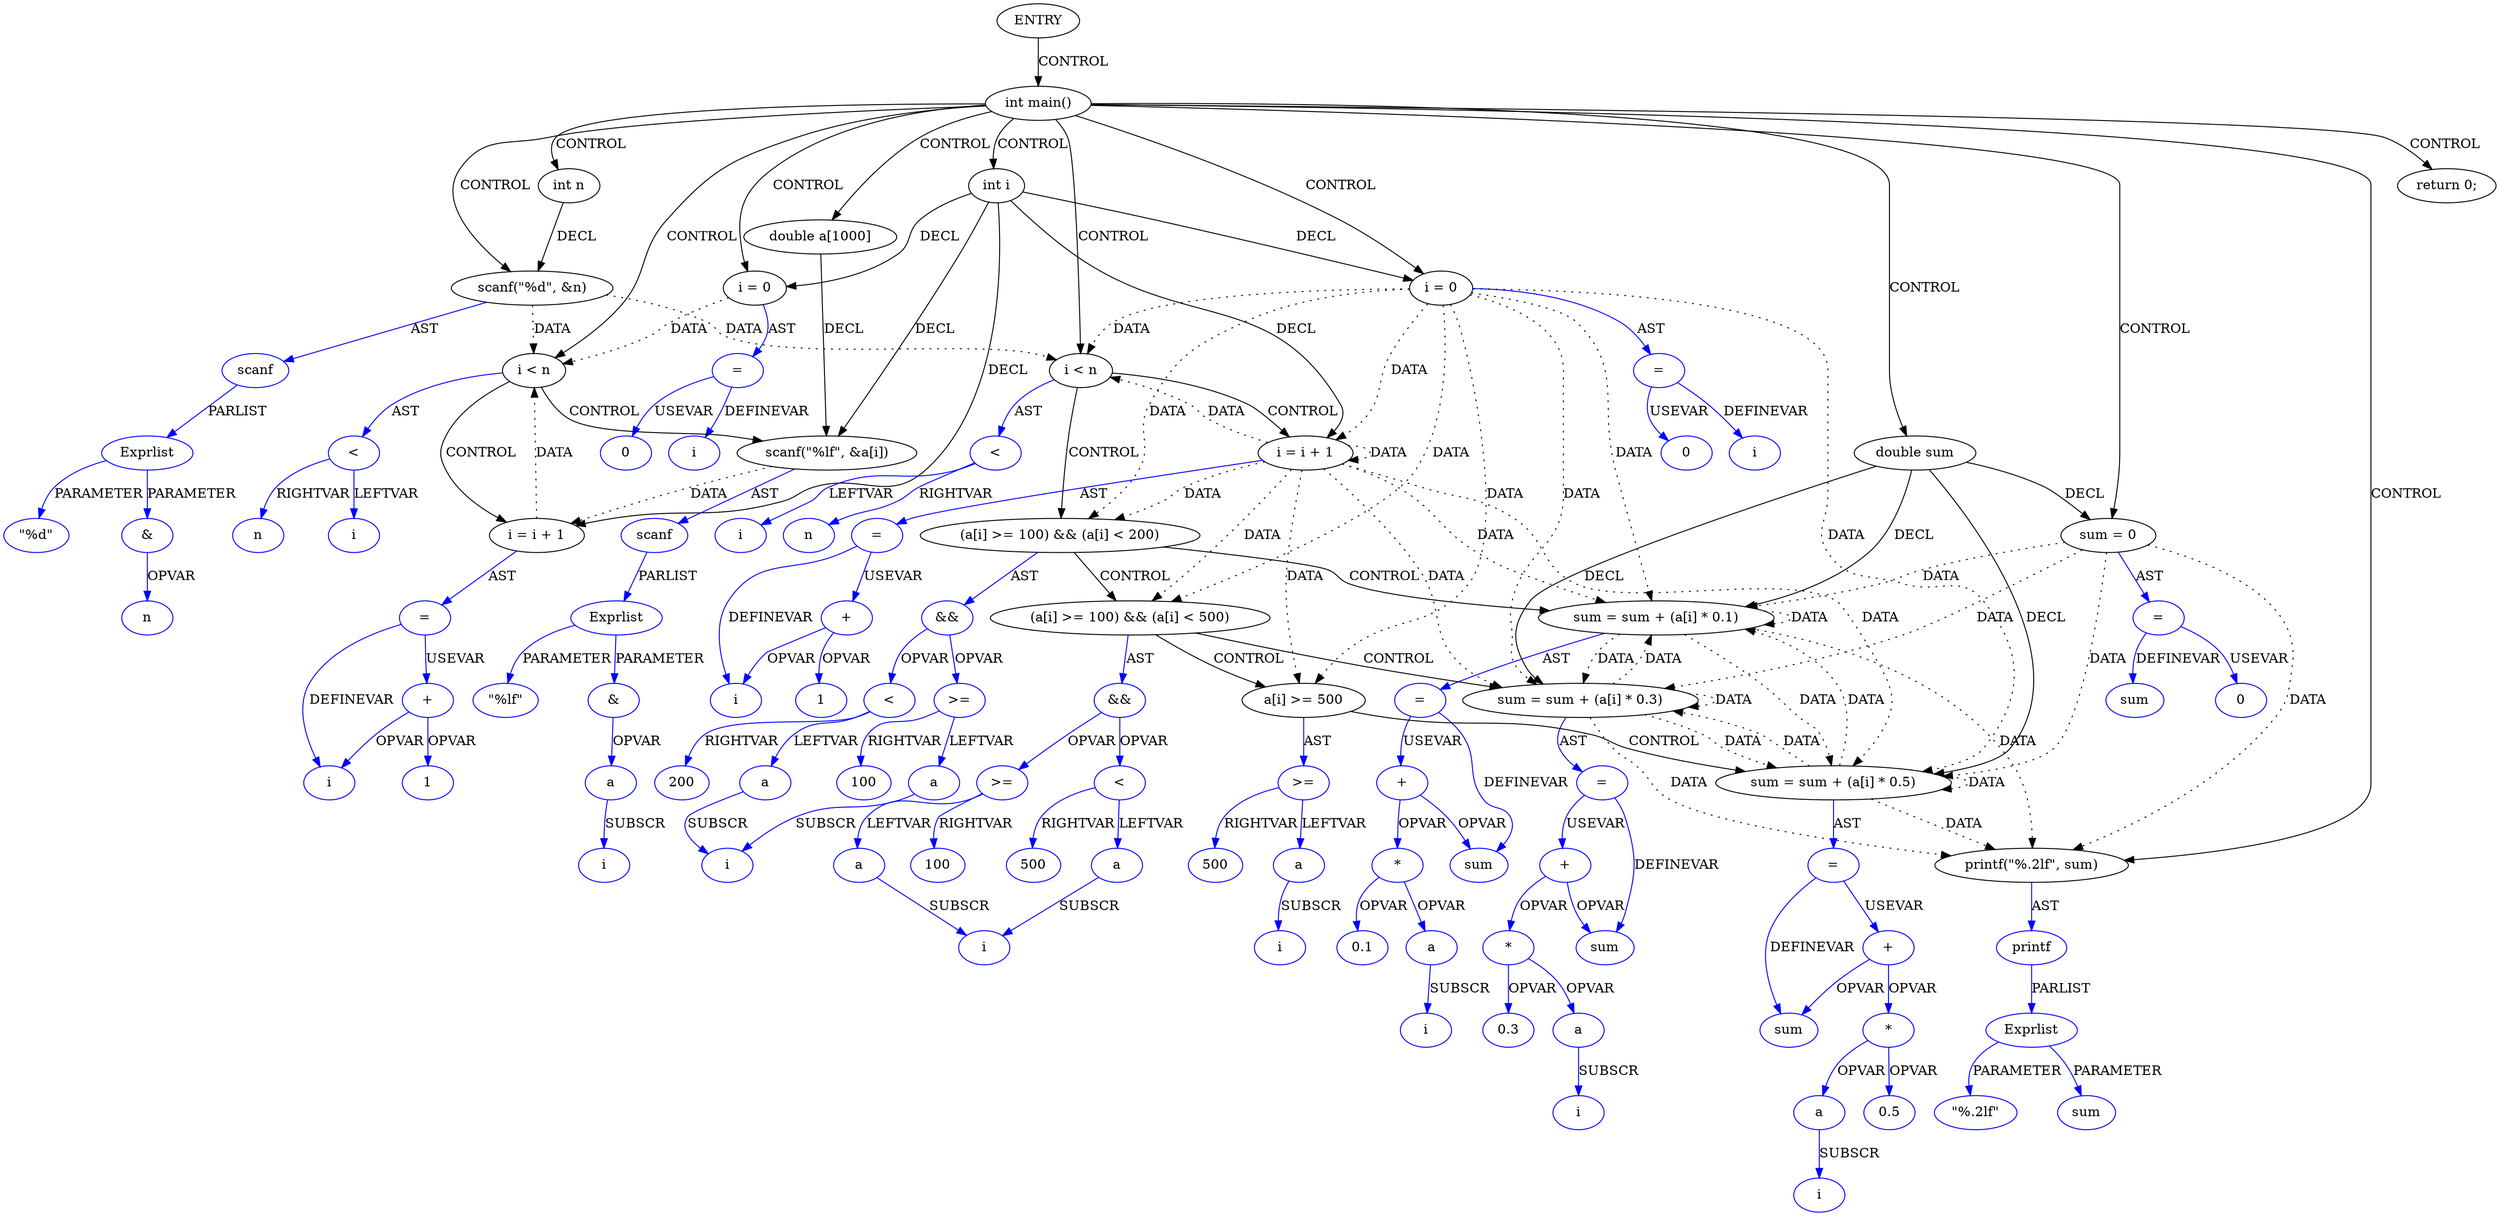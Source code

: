 digraph DotForMerge{
Node1 [label="ENTRY",type="ENTRY",coord="-1"];
Node2 [label="int main()",type="CONTROL",coord="2"];
Node4 [label="int n",type="DECL",coord="3",varname="n",vartype="int"];
Node5 [label="int i",type="DECL",coord="3",varname="i",vartype="int"];
Node6 [label="double a[1000]",type="DECL",coord="4",varname="a",vartype="double[]"];
Node7 [label="double sum",type="DECL",coord="4",varname="sum",vartype="double"];
Node8 [label="sum = 0",type="ASSIGN",coord="5"];
Node9 [label="=",type="ASSIGNOP",coord="5",color=blue];
Node10 [label="sum",type="VAR",coord="5",color=blue];
Node11 [label="0",type="CONST",coord="5",color=blue];
Node12 [label="scanf(\"%d\", &n)",type="CALL",coord="6"];
Node13 [label="scanf",type="FUNCNAME",coord="6",color=blue];
Node14 [label="Exprlist",type="EXPRS",coord="6",color=blue];
Node15 [label="\"%d\"",type="CONST",coord="6",color=blue];
Node16 [label="&",type="OP",coord="6",color=blue];
Node17 [label="n",type="VAR",coord="6",color=blue];
Node18 [label="i = 0",type="ASSIGN",coord="7"];
Node19 [label="=",type="ASSIGNOP",coord="7",color=blue];
Node20 [label="i",type="VAR",coord="7",color=blue];
Node21 [label="0",type="CONST",coord="7",color=blue];
Node22 [label="i < n",type="CONTROL",coord="7"];
Node25 [label="scanf(\"%lf\", &a[i])",type="CALL",coord="8"];
Node26 [label="scanf",type="FUNCNAME",coord="8",color=blue];
Node27 [label="Exprlist",type="EXPRS",coord="8",color=blue];
Node28 [label="\"%lf\"",type="CONST",coord="8",color=blue];
Node29 [label="&",type="OP",coord="8",color=blue];
Node30 [label="a",type="ARRVAR",coord="8",color=blue];
Node31 [label="i",type="VAR",coord="8",color=blue];
Node32 [label="i = i + 1",type="ASSIGN",coord="7"];
Node33 [label="=",type="ASSIGNOP",coord="7",color=blue];
Node34 [label="i",type="VAR",coord="7",color=blue];
Node35 [label="+",type="OP",coord="7",color=blue];
Node36 [label="1",type="CONST",coord="7",color=blue];
Node37 [label="<",type="OP",coord="7",color=blue];
Node38 [label="i",type="VAR",coord="7",color=blue];
Node39 [label="n",type="VAR",coord="7",color=blue];
Node40 [label="i = 0",type="ASSIGN",coord="10"];
Node41 [label="=",type="ASSIGNOP",coord="10",color=blue];
Node42 [label="i",type="VAR",coord="10",color=blue];
Node43 [label="0",type="CONST",coord="10",color=blue];
Node44 [label="i < n",type="CONTROL",coord="10"];
Node47 [label="(a[i] >= 100) && (a[i] < 200)",type="CONTROL",coord="11"];
Node49 [label="sum = sum + (a[i] * 0.1)",type="ASSIGN",coord="11"];
Node50 [label="=",type="ASSIGNOP",coord="11",color=blue];
Node51 [label="sum",type="VAR",coord="11",color=blue];
Node52 [label="+",type="OP",coord="11",color=blue];
Node53 [label="*",type="OP",coord="11",color=blue];
Node54 [label="a",type="ARRVAR",coord="11",color=blue];
Node55 [label="i",type="VAR",coord="11",color=blue];
Node56 [label="0.1",type="CONST",coord="11",color=blue];
Node57 [label="(a[i] >= 100) && (a[i] < 500)",type="CONTROL",coord="12"];
Node59 [label="sum = sum + (a[i] * 0.3)",type="ASSIGN",coord="12"];
Node60 [label="=",type="ASSIGNOP",coord="12",color=blue];
Node61 [label="sum",type="VAR",coord="12",color=blue];
Node62 [label="+",type="OP",coord="12",color=blue];
Node63 [label="*",type="OP",coord="12",color=blue];
Node64 [label="a",type="ARRVAR",coord="12",color=blue];
Node65 [label="i",type="VAR",coord="12",color=blue];
Node66 [label="0.3",type="CONST",coord="12",color=blue];
Node67 [label="a[i] >= 500",type="CONTROL",coord="13"];
Node69 [label="sum = sum + (a[i] * 0.5)",type="ASSIGN",coord="13"];
Node70 [label="=",type="ASSIGNOP",coord="13",color=blue];
Node71 [label="sum",type="VAR",coord="13",color=blue];
Node72 [label="+",type="OP",coord="13",color=blue];
Node73 [label="*",type="OP",coord="13",color=blue];
Node74 [label="a",type="ARRVAR",coord="13",color=blue];
Node75 [label="i",type="VAR",coord="13",color=blue];
Node76 [label="0.5",type="CONST",coord="13",color=blue];
Node77 [label=">=",type="OP",coord="13",color=blue];
Node78 [label="a",type="ARRVAR",coord="13",color=blue];
Node79 [label="i",type="VAR",coord="13",color=blue];
Node80 [label="500",type="CONST",coord="13",color=blue];
Node81 [label="&&",type="OP",coord="12",color=blue];
Node82 [label=">=",type="OP",coord="12",color=blue];
Node83 [label="a",type="ARRVAR",coord="12",color=blue];
Node84 [label="i",type="VAR",coord="12",color=blue];
Node85 [label="100",type="CONST",coord="12",color=blue];
Node86 [label="<",type="OP",coord="12",color=blue];
Node87 [label="a",type="ARRVAR",coord="12",color=blue];
Node88 [label="500",type="CONST",coord="12",color=blue];
Node89 [label="&&",type="OP",coord="11",color=blue];
Node90 [label=">=",type="OP",coord="11",color=blue];
Node91 [label="a",type="ARRVAR",coord="11",color=blue];
Node92 [label="i",type="VAR",coord="11",color=blue];
Node93 [label="100",type="CONST",coord="11",color=blue];
Node94 [label="<",type="OP",coord="11",color=blue];
Node95 [label="a",type="ARRVAR",coord="11",color=blue];
Node96 [label="200",type="CONST",coord="11",color=blue];
Node97 [label="i = i + 1",type="ASSIGN",coord="10"];
Node98 [label="=",type="ASSIGNOP",coord="10",color=blue];
Node99 [label="i",type="VAR",coord="10",color=blue];
Node100 [label="+",type="OP",coord="10",color=blue];
Node101 [label="1",type="CONST",coord="10",color=blue];
Node102 [label="<",type="OP",coord="10",color=blue];
Node103 [label="i",type="VAR",coord="10",color=blue];
Node104 [label="n",type="VAR",coord="10",color=blue];
Node105 [label="printf(\"%.2lf\", sum)",type="CALL",coord="15"];
Node106 [label="printf",type="FUNCNAME",coord="15",color=blue];
Node107 [label="Exprlist",type="EXPRS",coord="15",color=blue];
Node108 [label="\"%.2lf\"",type="CONST",coord="15",color=blue];
Node109 [label="sum",type="VAR",coord="15",color=blue];
Node110 [label="return 0;",type="RETURN",coord="16"];
Node1->Node2 [label = "CONTROL" ];
Node2->Node4 [label = "CONTROL" ];
Node2->Node5 [label = "CONTROL" ];
Node2->Node6 [label = "CONTROL" ];
Node2->Node7 [label = "CONTROL" ];
Node2->Node8 [label = "CONTROL" ];
Node2->Node12 [label = "CONTROL" ];
Node2->Node18 [label = "CONTROL" ];
Node2->Node22 [label = "CONTROL" ];
Node2->Node40 [label = "CONTROL" ];
Node2->Node44 [label = "CONTROL" ];
Node2->Node105 [label = "CONTROL" ];
Node2->Node110 [label = "CONTROL" ];
Node22->Node25 [label = "CONTROL" ];
Node22->Node32 [label = "CONTROL" ];
Node44->Node47 [label = "CONTROL" ];
Node44->Node97 [label = "CONTROL" ];
Node47->Node49 [label = "CONTROL" ];
Node47->Node57 [label = "CONTROL" ];
Node57->Node59 [label = "CONTROL" ];
Node57->Node67 [label = "CONTROL" ];
Node67->Node69 [label = "CONTROL" ];
Node8->Node49 [label = "DATA", style = dotted ]
Node8->Node59 [label = "DATA", style = dotted ]
Node8->Node69 [label = "DATA", style = dotted ]
Node8->Node105 [label = "DATA", style = dotted ]
Node12->Node22 [label = "DATA", style = dotted ]
Node12->Node44 [label = "DATA", style = dotted ]
Node18->Node22 [label = "DATA", style = dotted ]
Node25->Node32 [label = "DATA", style = dotted ]
Node32->Node22 [label = "DATA", style = dotted ]
Node40->Node44 [label = "DATA", style = dotted ]
Node40->Node47 [label = "DATA", style = dotted ]
Node40->Node49 [label = "DATA", style = dotted ]
Node40->Node57 [label = "DATA", style = dotted ]
Node40->Node59 [label = "DATA", style = dotted ]
Node40->Node67 [label = "DATA", style = dotted ]
Node40->Node69 [label = "DATA", style = dotted ]
Node40->Node97 [label = "DATA", style = dotted ]
Node49->Node49 [label = "DATA", style = dotted ]
Node49->Node59 [label = "DATA", style = dotted ]
Node49->Node69 [label = "DATA", style = dotted ]
Node49->Node105 [label = "DATA", style = dotted ]
Node59->Node49 [label = "DATA", style = dotted ]
Node59->Node59 [label = "DATA", style = dotted ]
Node59->Node69 [label = "DATA", style = dotted ]
Node59->Node105 [label = "DATA", style = dotted ]
Node69->Node49 [label = "DATA", style = dotted ]
Node69->Node59 [label = "DATA", style = dotted ]
Node69->Node69 [label = "DATA", style = dotted ]
Node69->Node105 [label = "DATA", style = dotted ]
Node97->Node44 [label = "DATA", style = dotted ]
Node97->Node47 [label = "DATA", style = dotted ]
Node97->Node49 [label = "DATA", style = dotted ]
Node97->Node57 [label = "DATA", style = dotted ]
Node97->Node59 [label = "DATA", style = dotted ]
Node97->Node67 [label = "DATA", style = dotted ]
Node97->Node69 [label = "DATA", style = dotted ]
Node97->Node97 [label = "DATA", style = dotted ]
Node4->Node12 [label = "DECL"]
Node5->Node32 [label = "DECL"]
Node5->Node25 [label = "DECL"]
Node5->Node18 [label = "DECL"]
Node5->Node97 [label = "DECL"]
Node5->Node40 [label = "DECL"]
Node6->Node25 [label = "DECL"]
Node7->Node49 [label = "DECL"]
Node7->Node69 [label = "DECL"]
Node7->Node59 [label = "DECL"]
Node7->Node8 [label = "DECL"]
Node8->Node9 [label = "AST" color=blue]
Node9->Node10 [label = "DEFINEVAR" color=blue]
Node9->Node11 [label = "USEVAR" color=blue]
Node12->Node13 [label = "AST" color=blue]
Node13->Node14 [label = "PARLIST" color=blue]
Node14->Node15 [label = "PARAMETER" color=blue]
Node14->Node16 [label = "PARAMETER" color=blue]
Node16->Node17 [label = "OPVAR" color=blue]
Node18->Node19 [label = "AST" color=blue]
Node19->Node20 [label = "DEFINEVAR" color=blue]
Node19->Node21 [label = "USEVAR" color=blue]
Node22->Node37 [label = "AST" color=blue]
Node25->Node26 [label = "AST" color=blue]
Node26->Node27 [label = "PARLIST" color=blue]
Node27->Node28 [label = "PARAMETER" color=blue]
Node27->Node29 [label = "PARAMETER" color=blue]
Node29->Node30 [label = "OPVAR" color=blue]
Node30->Node31 [label = "SUBSCR" color=blue]
Node32->Node33 [label = "AST" color=blue]
Node33->Node34 [label = "DEFINEVAR" color=blue]
Node33->Node35 [label = "USEVAR" color=blue]
Node35->Node34 [label = "OPVAR" color=blue]
Node35->Node36 [label = "OPVAR" color=blue]
Node37->Node38 [label = "LEFTVAR" color=blue]
Node37->Node39 [label = "RIGHTVAR" color=blue]
Node40->Node41 [label = "AST" color=blue]
Node41->Node42 [label = "DEFINEVAR" color=blue]
Node41->Node43 [label = "USEVAR" color=blue]
Node44->Node102 [label = "AST" color=blue]
Node47->Node89 [label = "AST" color=blue]
Node49->Node50 [label = "AST" color=blue]
Node50->Node51 [label = "DEFINEVAR" color=blue]
Node50->Node52 [label = "USEVAR" color=blue]
Node52->Node51 [label = "OPVAR" color=blue]
Node52->Node53 [label = "OPVAR" color=blue]
Node53->Node54 [label = "OPVAR" color=blue]
Node53->Node56 [label = "OPVAR" color=blue]
Node54->Node55 [label = "SUBSCR" color=blue]
Node57->Node81 [label = "AST" color=blue]
Node59->Node60 [label = "AST" color=blue]
Node60->Node61 [label = "DEFINEVAR" color=blue]
Node60->Node62 [label = "USEVAR" color=blue]
Node62->Node61 [label = "OPVAR" color=blue]
Node62->Node63 [label = "OPVAR" color=blue]
Node63->Node64 [label = "OPVAR" color=blue]
Node63->Node66 [label = "OPVAR" color=blue]
Node64->Node65 [label = "SUBSCR" color=blue]
Node67->Node77 [label = "AST" color=blue]
Node69->Node70 [label = "AST" color=blue]
Node70->Node71 [label = "DEFINEVAR" color=blue]
Node70->Node72 [label = "USEVAR" color=blue]
Node72->Node71 [label = "OPVAR" color=blue]
Node72->Node73 [label = "OPVAR" color=blue]
Node73->Node74 [label = "OPVAR" color=blue]
Node73->Node76 [label = "OPVAR" color=blue]
Node74->Node75 [label = "SUBSCR" color=blue]
Node77->Node78 [label = "LEFTVAR" color=blue]
Node77->Node80 [label = "RIGHTVAR" color=blue]
Node78->Node79 [label = "SUBSCR" color=blue]
Node81->Node82 [label = "OPVAR" color=blue]
Node81->Node86 [label = "OPVAR" color=blue]
Node82->Node83 [label = "LEFTVAR" color=blue]
Node82->Node85 [label = "RIGHTVAR" color=blue]
Node83->Node84 [label = "SUBSCR" color=blue]
Node86->Node87 [label = "LEFTVAR" color=blue]
Node86->Node88 [label = "RIGHTVAR" color=blue]
Node87->Node84 [label = "SUBSCR" color=blue]
Node89->Node90 [label = "OPVAR" color=blue]
Node89->Node94 [label = "OPVAR" color=blue]
Node90->Node91 [label = "LEFTVAR" color=blue]
Node90->Node93 [label = "RIGHTVAR" color=blue]
Node91->Node92 [label = "SUBSCR" color=blue]
Node94->Node95 [label = "LEFTVAR" color=blue]
Node94->Node96 [label = "RIGHTVAR" color=blue]
Node95->Node92 [label = "SUBSCR" color=blue]
Node97->Node98 [label = "AST" color=blue]
Node98->Node99 [label = "DEFINEVAR" color=blue]
Node98->Node100 [label = "USEVAR" color=blue]
Node100->Node99 [label = "OPVAR" color=blue]
Node100->Node101 [label = "OPVAR" color=blue]
Node102->Node103 [label = "LEFTVAR" color=blue]
Node102->Node104 [label = "RIGHTVAR" color=blue]
Node105->Node106 [label = "AST" color=blue]
Node106->Node107 [label = "PARLIST" color=blue]
Node107->Node108 [label = "PARAMETER" color=blue]
Node107->Node109 [label = "PARAMETER" color=blue]
}
